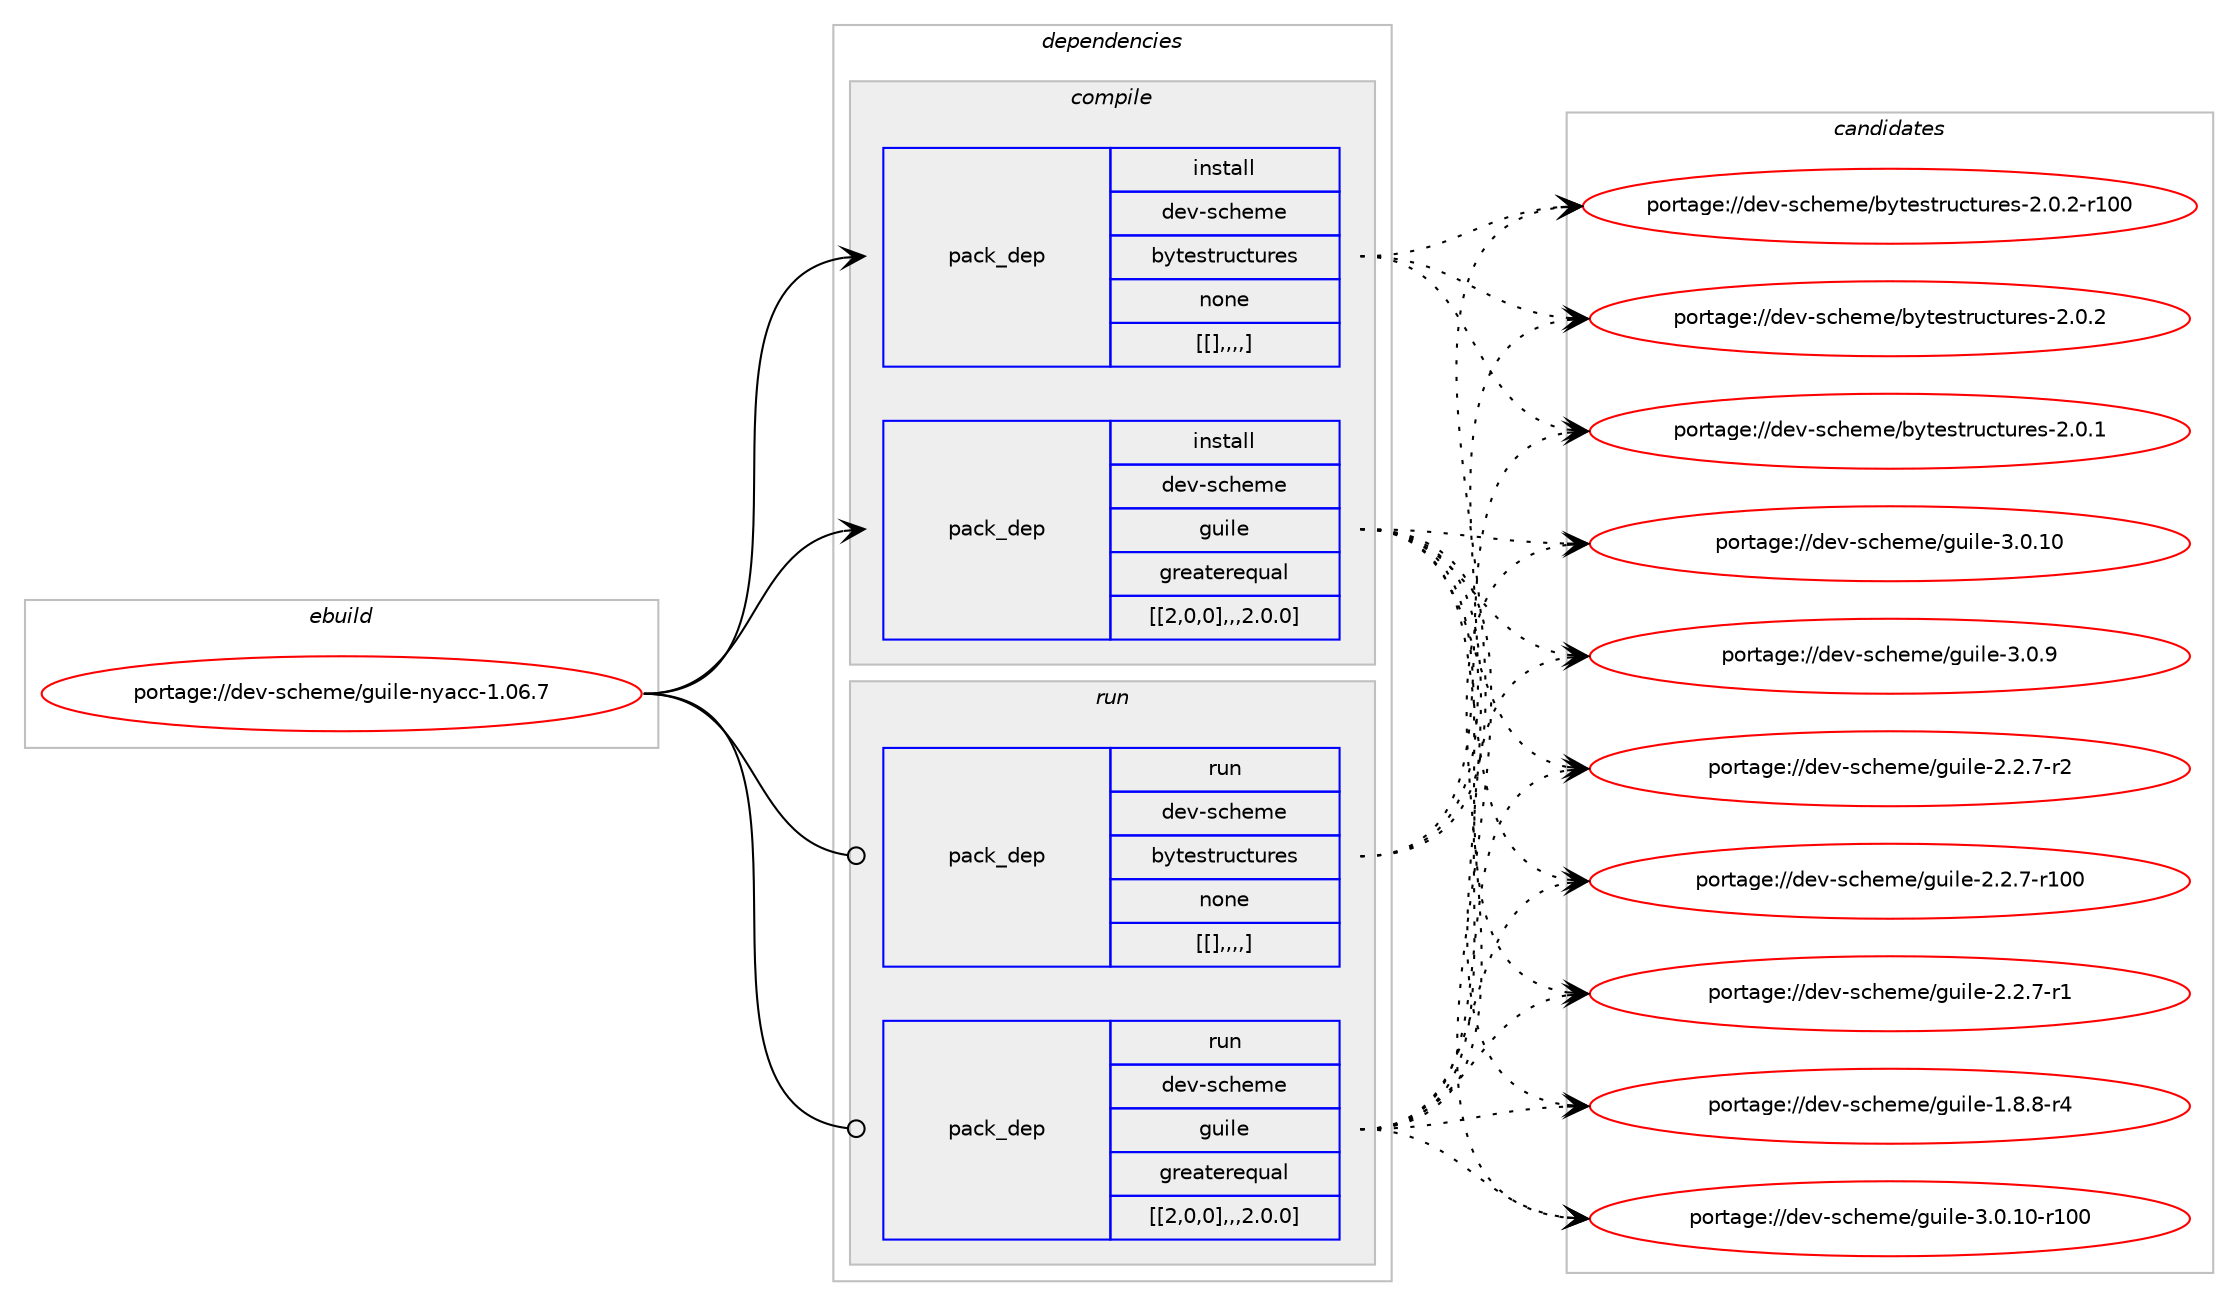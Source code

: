 digraph prolog {

# *************
# Graph options
# *************

newrank=true;
concentrate=true;
compound=true;
graph [rankdir=LR,fontname=Helvetica,fontsize=10,ranksep=1.5];#, ranksep=2.5, nodesep=0.2];
edge  [arrowhead=vee];
node  [fontname=Helvetica,fontsize=10];

# **********
# The ebuild
# **********

subgraph cluster_leftcol {
color=gray;
label=<<i>ebuild</i>>;
id [label="portage://dev-scheme/guile-nyacc-1.06.7", color=red, width=4, href="../dev-scheme/guile-nyacc-1.06.7.svg"];
}

# ****************
# The dependencies
# ****************

subgraph cluster_midcol {
color=gray;
label=<<i>dependencies</i>>;
subgraph cluster_compile {
fillcolor="#eeeeee";
style=filled;
label=<<i>compile</i>>;
subgraph pack150755 {
dependency213652 [label=<<TABLE BORDER="0" CELLBORDER="1" CELLSPACING="0" CELLPADDING="4" WIDTH="220"><TR><TD ROWSPAN="6" CELLPADDING="30">pack_dep</TD></TR><TR><TD WIDTH="110">install</TD></TR><TR><TD>dev-scheme</TD></TR><TR><TD>bytestructures</TD></TR><TR><TD>none</TD></TR><TR><TD>[[],,,,]</TD></TR></TABLE>>, shape=none, color=blue];
}
id:e -> dependency213652:w [weight=20,style="solid",arrowhead="vee"];
subgraph pack150756 {
dependency213653 [label=<<TABLE BORDER="0" CELLBORDER="1" CELLSPACING="0" CELLPADDING="4" WIDTH="220"><TR><TD ROWSPAN="6" CELLPADDING="30">pack_dep</TD></TR><TR><TD WIDTH="110">install</TD></TR><TR><TD>dev-scheme</TD></TR><TR><TD>guile</TD></TR><TR><TD>greaterequal</TD></TR><TR><TD>[[2,0,0],,,2.0.0]</TD></TR></TABLE>>, shape=none, color=blue];
}
id:e -> dependency213653:w [weight=20,style="solid",arrowhead="vee"];
}
subgraph cluster_compileandrun {
fillcolor="#eeeeee";
style=filled;
label=<<i>compile and run</i>>;
}
subgraph cluster_run {
fillcolor="#eeeeee";
style=filled;
label=<<i>run</i>>;
subgraph pack150757 {
dependency213654 [label=<<TABLE BORDER="0" CELLBORDER="1" CELLSPACING="0" CELLPADDING="4" WIDTH="220"><TR><TD ROWSPAN="6" CELLPADDING="30">pack_dep</TD></TR><TR><TD WIDTH="110">run</TD></TR><TR><TD>dev-scheme</TD></TR><TR><TD>bytestructures</TD></TR><TR><TD>none</TD></TR><TR><TD>[[],,,,]</TD></TR></TABLE>>, shape=none, color=blue];
}
id:e -> dependency213654:w [weight=20,style="solid",arrowhead="odot"];
subgraph pack150758 {
dependency213655 [label=<<TABLE BORDER="0" CELLBORDER="1" CELLSPACING="0" CELLPADDING="4" WIDTH="220"><TR><TD ROWSPAN="6" CELLPADDING="30">pack_dep</TD></TR><TR><TD WIDTH="110">run</TD></TR><TR><TD>dev-scheme</TD></TR><TR><TD>guile</TD></TR><TR><TD>greaterequal</TD></TR><TR><TD>[[2,0,0],,,2.0.0]</TD></TR></TABLE>>, shape=none, color=blue];
}
id:e -> dependency213655:w [weight=20,style="solid",arrowhead="odot"];
}
}

# **************
# The candidates
# **************

subgraph cluster_choices {
rank=same;
color=gray;
label=<<i>candidates</i>>;

subgraph choice150755 {
color=black;
nodesep=1;
choice100101118451159910410110910147981211161011151161141179911611711410111545504648465045114494848 [label="portage://dev-scheme/bytestructures-2.0.2-r100", color=red, width=4,href="../dev-scheme/bytestructures-2.0.2-r100.svg"];
choice1001011184511599104101109101479812111610111511611411799116117114101115455046484650 [label="portage://dev-scheme/bytestructures-2.0.2", color=red, width=4,href="../dev-scheme/bytestructures-2.0.2.svg"];
choice1001011184511599104101109101479812111610111511611411799116117114101115455046484649 [label="portage://dev-scheme/bytestructures-2.0.1", color=red, width=4,href="../dev-scheme/bytestructures-2.0.1.svg"];
dependency213652:e -> choice100101118451159910410110910147981211161011151161141179911611711410111545504648465045114494848:w [style=dotted,weight="100"];
dependency213652:e -> choice1001011184511599104101109101479812111610111511611411799116117114101115455046484650:w [style=dotted,weight="100"];
dependency213652:e -> choice1001011184511599104101109101479812111610111511611411799116117114101115455046484649:w [style=dotted,weight="100"];
}
subgraph choice150756 {
color=black;
nodesep=1;
choice1001011184511599104101109101471031171051081014551464846494845114494848 [label="portage://dev-scheme/guile-3.0.10-r100", color=red, width=4,href="../dev-scheme/guile-3.0.10-r100.svg"];
choice10010111845115991041011091014710311710510810145514648464948 [label="portage://dev-scheme/guile-3.0.10", color=red, width=4,href="../dev-scheme/guile-3.0.10.svg"];
choice100101118451159910410110910147103117105108101455146484657 [label="portage://dev-scheme/guile-3.0.9", color=red, width=4,href="../dev-scheme/guile-3.0.9.svg"];
choice1001011184511599104101109101471031171051081014550465046554511450 [label="portage://dev-scheme/guile-2.2.7-r2", color=red, width=4,href="../dev-scheme/guile-2.2.7-r2.svg"];
choice10010111845115991041011091014710311710510810145504650465545114494848 [label="portage://dev-scheme/guile-2.2.7-r100", color=red, width=4,href="../dev-scheme/guile-2.2.7-r100.svg"];
choice1001011184511599104101109101471031171051081014550465046554511449 [label="portage://dev-scheme/guile-2.2.7-r1", color=red, width=4,href="../dev-scheme/guile-2.2.7-r1.svg"];
choice1001011184511599104101109101471031171051081014549465646564511452 [label="portage://dev-scheme/guile-1.8.8-r4", color=red, width=4,href="../dev-scheme/guile-1.8.8-r4.svg"];
dependency213653:e -> choice1001011184511599104101109101471031171051081014551464846494845114494848:w [style=dotted,weight="100"];
dependency213653:e -> choice10010111845115991041011091014710311710510810145514648464948:w [style=dotted,weight="100"];
dependency213653:e -> choice100101118451159910410110910147103117105108101455146484657:w [style=dotted,weight="100"];
dependency213653:e -> choice1001011184511599104101109101471031171051081014550465046554511450:w [style=dotted,weight="100"];
dependency213653:e -> choice10010111845115991041011091014710311710510810145504650465545114494848:w [style=dotted,weight="100"];
dependency213653:e -> choice1001011184511599104101109101471031171051081014550465046554511449:w [style=dotted,weight="100"];
dependency213653:e -> choice1001011184511599104101109101471031171051081014549465646564511452:w [style=dotted,weight="100"];
}
subgraph choice150757 {
color=black;
nodesep=1;
choice100101118451159910410110910147981211161011151161141179911611711410111545504648465045114494848 [label="portage://dev-scheme/bytestructures-2.0.2-r100", color=red, width=4,href="../dev-scheme/bytestructures-2.0.2-r100.svg"];
choice1001011184511599104101109101479812111610111511611411799116117114101115455046484650 [label="portage://dev-scheme/bytestructures-2.0.2", color=red, width=4,href="../dev-scheme/bytestructures-2.0.2.svg"];
choice1001011184511599104101109101479812111610111511611411799116117114101115455046484649 [label="portage://dev-scheme/bytestructures-2.0.1", color=red, width=4,href="../dev-scheme/bytestructures-2.0.1.svg"];
dependency213654:e -> choice100101118451159910410110910147981211161011151161141179911611711410111545504648465045114494848:w [style=dotted,weight="100"];
dependency213654:e -> choice1001011184511599104101109101479812111610111511611411799116117114101115455046484650:w [style=dotted,weight="100"];
dependency213654:e -> choice1001011184511599104101109101479812111610111511611411799116117114101115455046484649:w [style=dotted,weight="100"];
}
subgraph choice150758 {
color=black;
nodesep=1;
choice1001011184511599104101109101471031171051081014551464846494845114494848 [label="portage://dev-scheme/guile-3.0.10-r100", color=red, width=4,href="../dev-scheme/guile-3.0.10-r100.svg"];
choice10010111845115991041011091014710311710510810145514648464948 [label="portage://dev-scheme/guile-3.0.10", color=red, width=4,href="../dev-scheme/guile-3.0.10.svg"];
choice100101118451159910410110910147103117105108101455146484657 [label="portage://dev-scheme/guile-3.0.9", color=red, width=4,href="../dev-scheme/guile-3.0.9.svg"];
choice1001011184511599104101109101471031171051081014550465046554511450 [label="portage://dev-scheme/guile-2.2.7-r2", color=red, width=4,href="../dev-scheme/guile-2.2.7-r2.svg"];
choice10010111845115991041011091014710311710510810145504650465545114494848 [label="portage://dev-scheme/guile-2.2.7-r100", color=red, width=4,href="../dev-scheme/guile-2.2.7-r100.svg"];
choice1001011184511599104101109101471031171051081014550465046554511449 [label="portage://dev-scheme/guile-2.2.7-r1", color=red, width=4,href="../dev-scheme/guile-2.2.7-r1.svg"];
choice1001011184511599104101109101471031171051081014549465646564511452 [label="portage://dev-scheme/guile-1.8.8-r4", color=red, width=4,href="../dev-scheme/guile-1.8.8-r4.svg"];
dependency213655:e -> choice1001011184511599104101109101471031171051081014551464846494845114494848:w [style=dotted,weight="100"];
dependency213655:e -> choice10010111845115991041011091014710311710510810145514648464948:w [style=dotted,weight="100"];
dependency213655:e -> choice100101118451159910410110910147103117105108101455146484657:w [style=dotted,weight="100"];
dependency213655:e -> choice1001011184511599104101109101471031171051081014550465046554511450:w [style=dotted,weight="100"];
dependency213655:e -> choice10010111845115991041011091014710311710510810145504650465545114494848:w [style=dotted,weight="100"];
dependency213655:e -> choice1001011184511599104101109101471031171051081014550465046554511449:w [style=dotted,weight="100"];
dependency213655:e -> choice1001011184511599104101109101471031171051081014549465646564511452:w [style=dotted,weight="100"];
}
}

}
